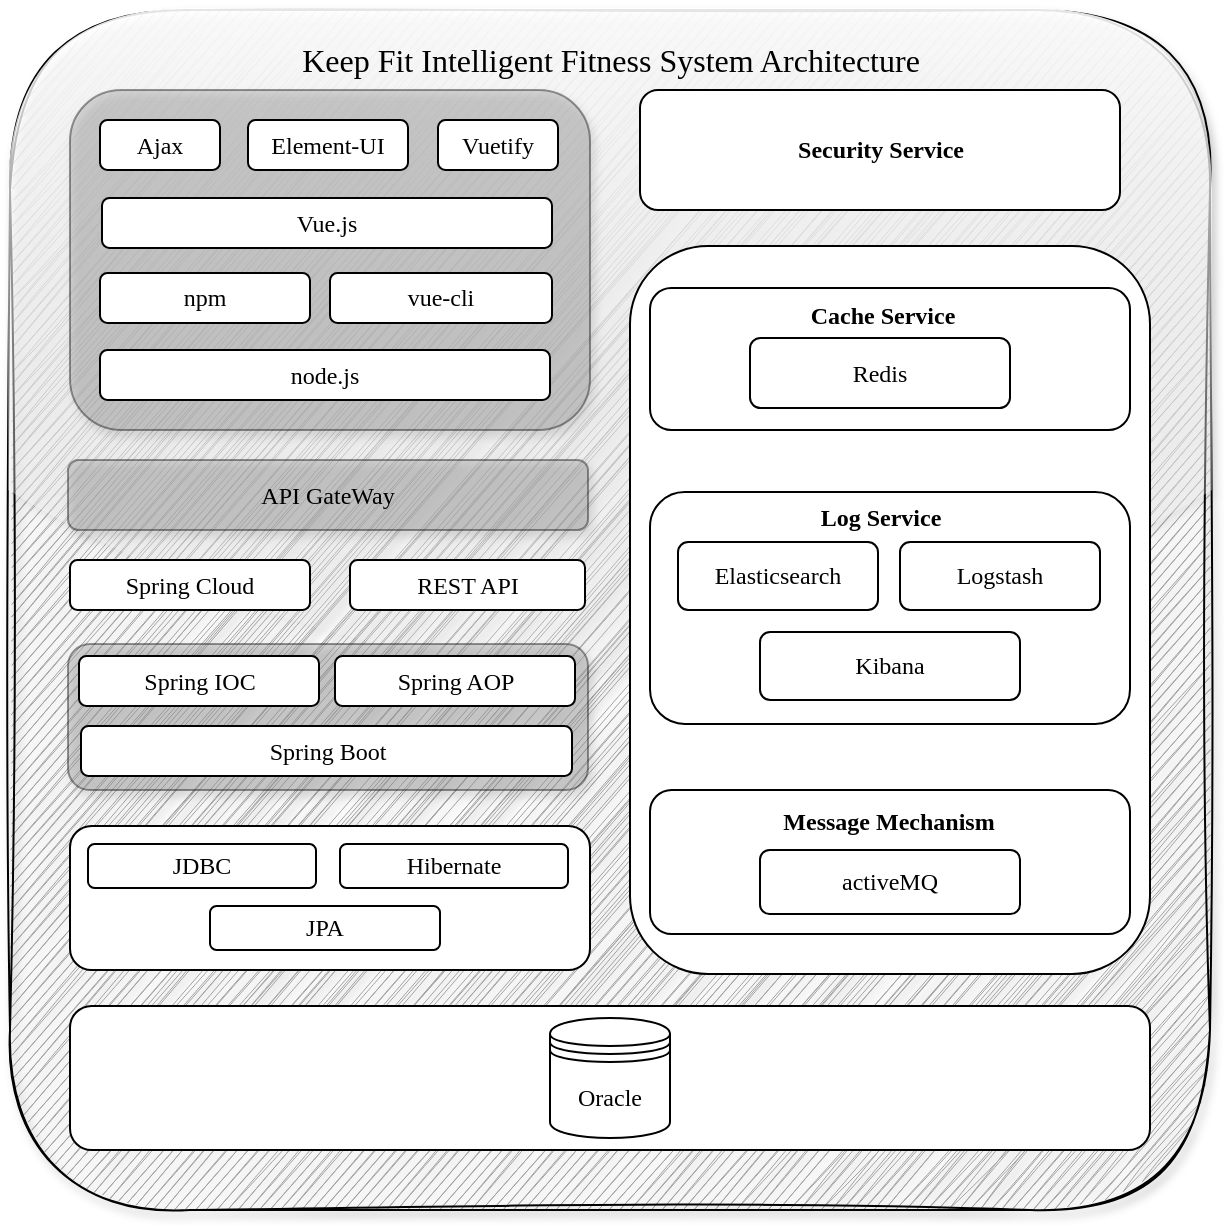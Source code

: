 <mxfile version="24.7.17">
  <diagram name="第 1 页" id="rbca4SQoyzgLEneR-sVG">
    <mxGraphModel dx="394" dy="823" grid="1" gridSize="10" guides="1" tooltips="1" connect="1" arrows="1" fold="1" page="1" pageScale="1" pageWidth="827" pageHeight="1169" math="0" shadow="0">
      <root>
        <mxCell id="0" />
        <mxCell id="1" parent="0" />
        <mxCell id="MJDu3oItcSYJMFnVsRFw-1" value="" style="html=1;whiteSpace=wrap;rounded=1;fillColor=#a1a1a1;sketch=1;curveFitting=1;jiggle=2;glass=1;shadow=1;fontFamily=Georgia;" parent="1" vertex="1">
          <mxGeometry x="924" y="72" width="600" height="600" as="geometry" />
        </mxCell>
        <mxCell id="MJDu3oItcSYJMFnVsRFw-2" value="" style="html=1;whiteSpace=wrap;rounded=1;shadow=1;fillColor=#a1a1a1;opacity=40;fontFamily=Georgia;" parent="1" vertex="1">
          <mxGeometry x="954" y="112" width="260" height="170" as="geometry" />
        </mxCell>
        <mxCell id="MJDu3oItcSYJMFnVsRFw-78" value="&lt;font style=&quot;font-size: 16px;&quot;&gt;Keep Fit Intelligent Fitness System Architecture&lt;/font&gt;" style="text;html=1;align=center;verticalAlign=middle;resizable=0;points=[];autosize=1;strokeColor=none;fillColor=none;fontFamily=Georgia;" parent="1" vertex="1">
          <mxGeometry x="1044" y="82" width="360" height="30" as="geometry" />
        </mxCell>
        <mxCell id="MJDu3oItcSYJMFnVsRFw-80" value="&lt;font face=&quot;Georgia&quot;&gt;Ajax&lt;/font&gt;" style="rounded=1;whiteSpace=wrap;html=1;" parent="1" vertex="1">
          <mxGeometry x="969" y="127" width="60" height="25" as="geometry" />
        </mxCell>
        <mxCell id="MJDu3oItcSYJMFnVsRFw-81" value="&lt;font face=&quot;Georgia&quot;&gt;Element-UI&lt;/font&gt;" style="rounded=1;whiteSpace=wrap;html=1;" parent="1" vertex="1">
          <mxGeometry x="1043" y="127" width="80" height="25" as="geometry" />
        </mxCell>
        <mxCell id="MJDu3oItcSYJMFnVsRFw-82" value="&lt;font face=&quot;Georgia&quot;&gt;Vuetify&lt;/font&gt;" style="rounded=1;whiteSpace=wrap;html=1;" parent="1" vertex="1">
          <mxGeometry x="1138" y="127" width="60" height="25" as="geometry" />
        </mxCell>
        <mxCell id="MJDu3oItcSYJMFnVsRFw-83" value="&lt;font face=&quot;Georgia&quot;&gt;Vue.js&lt;/font&gt;" style="rounded=1;whiteSpace=wrap;html=1;" parent="1" vertex="1">
          <mxGeometry x="970" y="166" width="225" height="25" as="geometry" />
        </mxCell>
        <mxCell id="MJDu3oItcSYJMFnVsRFw-84" value="&lt;font face=&quot;Georgia&quot;&gt;npm&lt;/font&gt;&lt;span style=&quot;color: rgba(0, 0, 0, 0); font-family: monospace; font-size: 0px; text-align: start; text-wrap-mode: nowrap;&quot;&gt;%3CmxGraphModel%3E%3Croot%3E%3CmxCell%20id%3D%220%22%2F%3E%3CmxCell%20id%3D%221%22%20parent%3D%220%22%2F%3E%3CmxCell%20id%3D%222%22%20value%3D%22%26lt%3Bfont%20face%3D%26quot%3BGeorgia%26quot%3B%26gt%3BAjax%26lt%3B%2Ffont%26gt%3B%22%20style%3D%22rounded%3D1%3BwhiteSpace%3Dwrap%3Bhtml%3D1%3B%22%20vertex%3D%221%22%20parent%3D%221%22%3E%3CmxGeometry%20x%3D%221005%22%20y%3D%2265%22%20width%3D%2260%22%20height%3D%2225%22%20as%3D%22geometry%22%2F%3E%3C%2FmxCell%3E%3C%2Froot%3E%3C%2FmxGraphModel%3E&lt;/span&gt;" style="rounded=1;whiteSpace=wrap;html=1;" parent="1" vertex="1">
          <mxGeometry x="969" y="203.5" width="105" height="25" as="geometry" />
        </mxCell>
        <mxCell id="MJDu3oItcSYJMFnVsRFw-85" value="&lt;font face=&quot;Georgia&quot;&gt;vue-cli&lt;/font&gt;" style="rounded=1;whiteSpace=wrap;html=1;" parent="1" vertex="1">
          <mxGeometry x="1084" y="203.5" width="111" height="25" as="geometry" />
        </mxCell>
        <mxCell id="MJDu3oItcSYJMFnVsRFw-87" value="&lt;font face=&quot;Georgia&quot;&gt;node.js&lt;/font&gt;" style="rounded=1;whiteSpace=wrap;html=1;" parent="1" vertex="1">
          <mxGeometry x="969" y="242" width="225" height="25" as="geometry" />
        </mxCell>
        <mxCell id="MJDu3oItcSYJMFnVsRFw-88" value="API GateWay" style="html=1;whiteSpace=wrap;rounded=1;shadow=1;fillColor=#a1a1a1;opacity=40;fontFamily=Georgia;" parent="1" vertex="1">
          <mxGeometry x="953" y="297" width="260" height="35" as="geometry" />
        </mxCell>
        <mxCell id="MJDu3oItcSYJMFnVsRFw-90" value="&lt;font face=&quot;Georgia&quot;&gt;Spring Cloud&lt;/font&gt;" style="rounded=1;whiteSpace=wrap;html=1;" parent="1" vertex="1">
          <mxGeometry x="954" y="347" width="120" height="25" as="geometry" />
        </mxCell>
        <mxCell id="MJDu3oItcSYJMFnVsRFw-91" value="&lt;font face=&quot;Georgia&quot;&gt;REST API&lt;/font&gt;" style="rounded=1;whiteSpace=wrap;html=1;" parent="1" vertex="1">
          <mxGeometry x="1094" y="347" width="117.5" height="25" as="geometry" />
        </mxCell>
        <mxCell id="MJDu3oItcSYJMFnVsRFw-92" value="" style="html=1;whiteSpace=wrap;rounded=1;shadow=1;fillColor=#a1a1a1;opacity=40;fontFamily=Georgia;" parent="1" vertex="1">
          <mxGeometry x="953" y="389" width="260" height="73" as="geometry" />
        </mxCell>
        <mxCell id="MJDu3oItcSYJMFnVsRFw-93" value="&lt;font face=&quot;Georgia&quot;&gt;Spring IOC&lt;/font&gt;" style="rounded=1;whiteSpace=wrap;html=1;" parent="1" vertex="1">
          <mxGeometry x="958.5" y="395" width="120" height="25" as="geometry" />
        </mxCell>
        <mxCell id="MJDu3oItcSYJMFnVsRFw-94" value="&lt;font face=&quot;Georgia&quot;&gt;Spring AOP&lt;/font&gt;" style="rounded=1;whiteSpace=wrap;html=1;" parent="1" vertex="1">
          <mxGeometry x="1086.5" y="395" width="120" height="25" as="geometry" />
        </mxCell>
        <mxCell id="MJDu3oItcSYJMFnVsRFw-95" value="&lt;font face=&quot;Georgia&quot;&gt;Spring Boot&lt;/font&gt;" style="rounded=1;whiteSpace=wrap;html=1;" parent="1" vertex="1">
          <mxGeometry x="959.5" y="430" width="245.5" height="25" as="geometry" />
        </mxCell>
        <mxCell id="MJDu3oItcSYJMFnVsRFw-96" value="" style="rounded=1;whiteSpace=wrap;html=1;" parent="1" vertex="1">
          <mxGeometry x="954" y="480" width="260" height="72" as="geometry" />
        </mxCell>
        <mxCell id="MJDu3oItcSYJMFnVsRFw-97" value="&lt;font face=&quot;Georgia&quot;&gt;JDBC&lt;/font&gt;" style="rounded=1;whiteSpace=wrap;html=1;" parent="1" vertex="1">
          <mxGeometry x="963" y="489" width="114" height="22" as="geometry" />
        </mxCell>
        <mxCell id="MJDu3oItcSYJMFnVsRFw-98" value="&lt;font face=&quot;Georgia&quot;&gt;Hibernate&lt;/font&gt;" style="rounded=1;whiteSpace=wrap;html=1;" parent="1" vertex="1">
          <mxGeometry x="1089" y="489" width="114" height="22" as="geometry" />
        </mxCell>
        <mxCell id="MJDu3oItcSYJMFnVsRFw-99" value="&lt;font face=&quot;Georgia&quot;&gt;JPA&lt;/font&gt;" style="rounded=1;whiteSpace=wrap;html=1;" parent="1" vertex="1">
          <mxGeometry x="1024" y="520" width="115" height="22" as="geometry" />
        </mxCell>
        <mxCell id="MJDu3oItcSYJMFnVsRFw-100" value="" style="rounded=1;whiteSpace=wrap;html=1;" parent="1" vertex="1">
          <mxGeometry x="1234" y="190" width="260" height="364" as="geometry" />
        </mxCell>
        <mxCell id="MJDu3oItcSYJMFnVsRFw-101" value="" style="rounded=1;whiteSpace=wrap;html=1;" parent="1" vertex="1">
          <mxGeometry x="1239" y="112" width="240" height="60" as="geometry" />
        </mxCell>
        <mxCell id="MJDu3oItcSYJMFnVsRFw-103" value="&lt;font&gt;&lt;b style=&quot;&quot;&gt;Security Service&lt;/b&gt;&lt;/font&gt;" style="text;html=1;align=center;verticalAlign=middle;resizable=0;points=[];autosize=1;strokeColor=none;fillColor=none;fontFamily=Georgia;" parent="1" vertex="1">
          <mxGeometry x="1299" y="127" width="120" height="30" as="geometry" />
        </mxCell>
        <mxCell id="MJDu3oItcSYJMFnVsRFw-109" value="" style="rounded=1;whiteSpace=wrap;html=1;" parent="1" vertex="1">
          <mxGeometry x="1244" y="211" width="240" height="71" as="geometry" />
        </mxCell>
        <mxCell id="MJDu3oItcSYJMFnVsRFw-110" value="&lt;font&gt;&lt;b style=&quot;&quot;&gt;Cache Service&lt;/b&gt;&lt;/font&gt;" style="text;html=1;align=center;verticalAlign=middle;resizable=0;points=[];autosize=1;strokeColor=none;fillColor=none;fontFamily=Georgia;" parent="1" vertex="1">
          <mxGeometry x="1305" y="210" width="110" height="30" as="geometry" />
        </mxCell>
        <mxCell id="MJDu3oItcSYJMFnVsRFw-111" value="&lt;font face=&quot;Georgia&quot;&gt;Redis&lt;/font&gt;" style="rounded=1;whiteSpace=wrap;html=1;" parent="1" vertex="1">
          <mxGeometry x="1294" y="236" width="130" height="35" as="geometry" />
        </mxCell>
        <mxCell id="MJDu3oItcSYJMFnVsRFw-112" value="" style="rounded=1;whiteSpace=wrap;html=1;" parent="1" vertex="1">
          <mxGeometry x="1244" y="313" width="240" height="116" as="geometry" />
        </mxCell>
        <mxCell id="MJDu3oItcSYJMFnVsRFw-113" value="&lt;font&gt;&lt;b style=&quot;&quot;&gt;Log Service&lt;/b&gt;&lt;/font&gt;" style="text;html=1;align=center;verticalAlign=middle;resizable=0;points=[];autosize=1;strokeColor=none;fillColor=none;fontFamily=Georgia;" parent="1" vertex="1">
          <mxGeometry x="1314" y="311" width="90" height="30" as="geometry" />
        </mxCell>
        <mxCell id="MJDu3oItcSYJMFnVsRFw-114" value="&lt;font face=&quot;Georgia&quot;&gt;Elasticsearch&lt;/font&gt;" style="rounded=1;whiteSpace=wrap;html=1;" parent="1" vertex="1">
          <mxGeometry x="1258" y="338" width="100" height="34" as="geometry" />
        </mxCell>
        <mxCell id="MJDu3oItcSYJMFnVsRFw-115" value="&lt;font face=&quot;Georgia&quot;&gt;Logstash&lt;/font&gt;" style="rounded=1;whiteSpace=wrap;html=1;" parent="1" vertex="1">
          <mxGeometry x="1369" y="338" width="100" height="34" as="geometry" />
        </mxCell>
        <mxCell id="MJDu3oItcSYJMFnVsRFw-116" value="&lt;font face=&quot;Georgia&quot;&gt;Kibana&lt;/font&gt;" style="rounded=1;whiteSpace=wrap;html=1;" parent="1" vertex="1">
          <mxGeometry x="1299" y="383" width="130" height="34" as="geometry" />
        </mxCell>
        <mxCell id="MJDu3oItcSYJMFnVsRFw-117" value="" style="rounded=1;whiteSpace=wrap;html=1;" parent="1" vertex="1">
          <mxGeometry x="1244" y="462" width="240" height="72" as="geometry" />
        </mxCell>
        <mxCell id="MJDu3oItcSYJMFnVsRFw-118" value="&lt;font&gt;&lt;b style=&quot;&quot;&gt;Message Mechanism&lt;/b&gt;&lt;/font&gt;" style="text;html=1;align=center;verticalAlign=middle;resizable=0;points=[];autosize=1;strokeColor=none;fillColor=none;fontFamily=Georgia;" parent="1" vertex="1">
          <mxGeometry x="1288" y="463" width="150" height="30" as="geometry" />
        </mxCell>
        <mxCell id="MJDu3oItcSYJMFnVsRFw-119" value="&lt;font face=&quot;Georgia&quot;&gt;activeMQ&lt;/font&gt;" style="rounded=1;whiteSpace=wrap;html=1;" parent="1" vertex="1">
          <mxGeometry x="1299" y="492" width="130" height="32" as="geometry" />
        </mxCell>
        <mxCell id="MJDu3oItcSYJMFnVsRFw-121" value="" style="rounded=1;whiteSpace=wrap;html=1;" parent="1" vertex="1">
          <mxGeometry x="954" y="570" width="540" height="72" as="geometry" />
        </mxCell>
        <mxCell id="MJDu3oItcSYJMFnVsRFw-122" value="Oracle" style="shape=datastore;whiteSpace=wrap;html=1;fontFamily=Georgia;" parent="1" vertex="1">
          <mxGeometry x="1194" y="576" width="60" height="60" as="geometry" />
        </mxCell>
      </root>
    </mxGraphModel>
  </diagram>
</mxfile>
